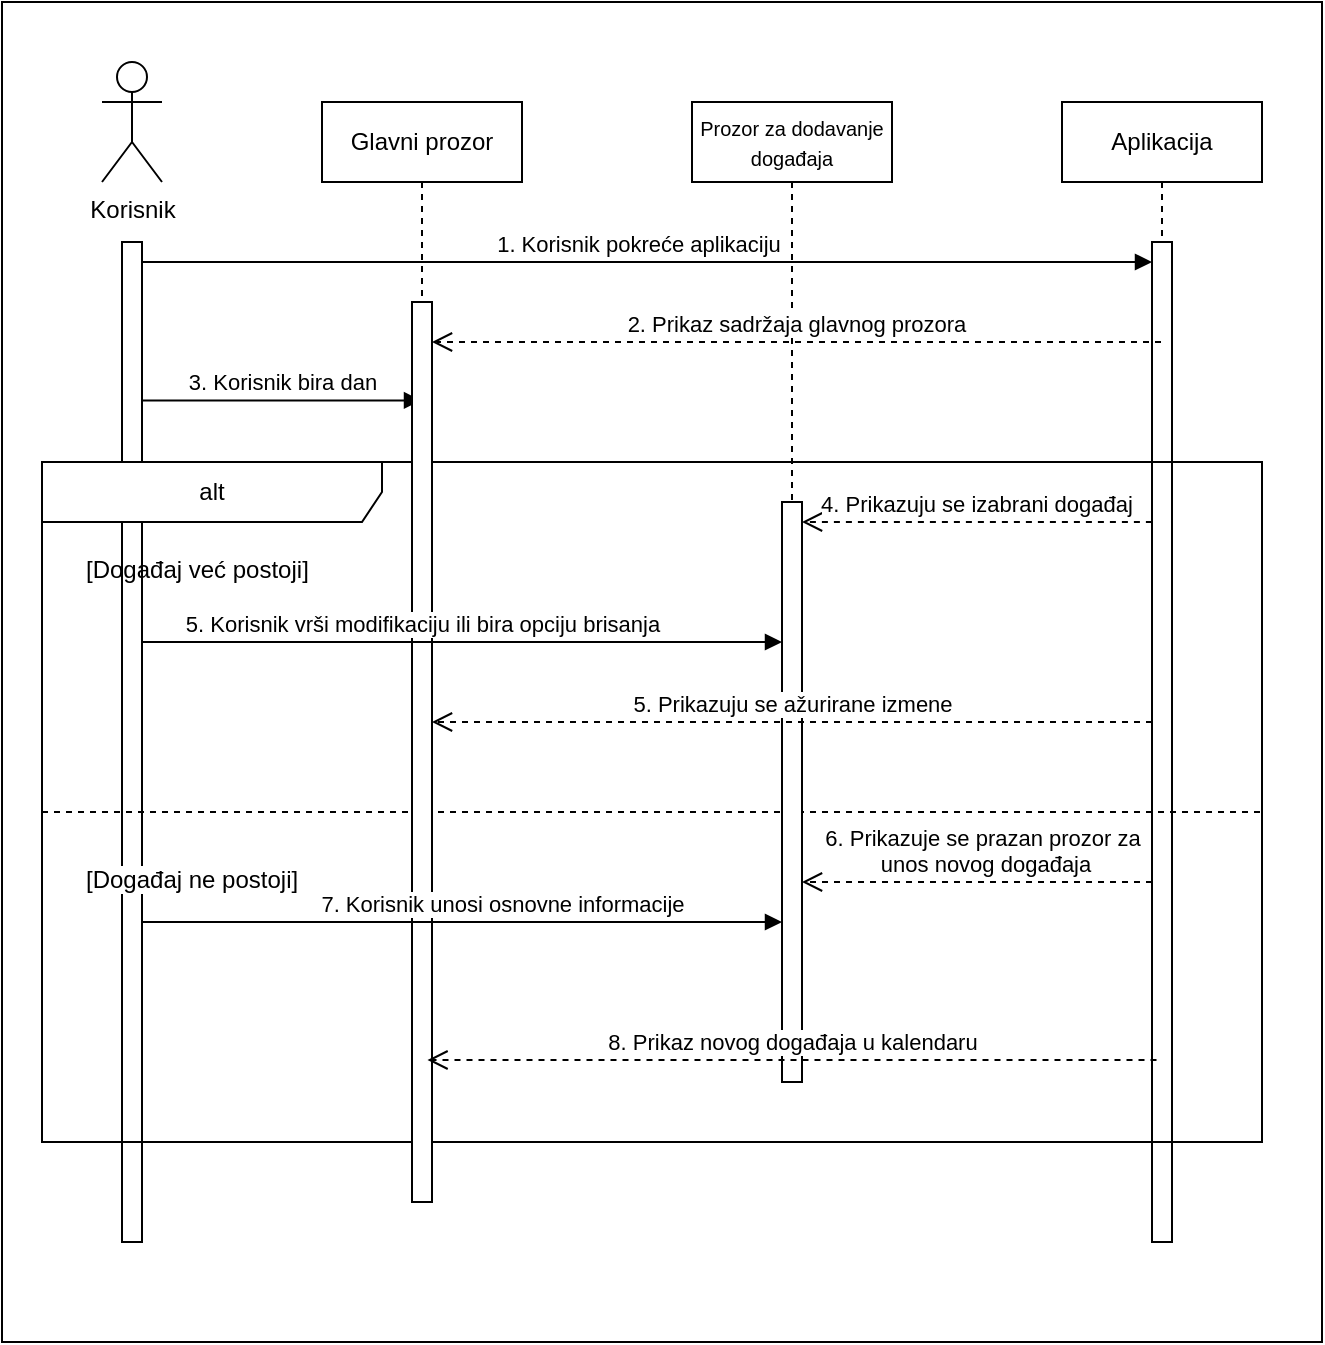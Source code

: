 <mxfile version="22.1.4" type="device">
  <diagram name="Page-1" id="UiXIXk1-inkHqsNSg-rq">
    <mxGraphModel dx="1526" dy="788" grid="1" gridSize="10" guides="1" tooltips="1" connect="1" arrows="1" fold="1" page="1" pageScale="1" pageWidth="850" pageHeight="1100" math="0" shadow="0">
      <root>
        <mxCell id="0" />
        <mxCell id="1" parent="0" />
        <mxCell id="VgmjnQRfWMadjgTwWMzj-30" value="" style="rounded=0;whiteSpace=wrap;html=1;fillColor=default;" vertex="1" parent="1">
          <mxGeometry x="80" y="20" width="660" height="670" as="geometry" />
        </mxCell>
        <mxCell id="VgmjnQRfWMadjgTwWMzj-1" value="Korisnik" style="shape=umlActor;verticalLabelPosition=bottom;verticalAlign=top;html=1;" vertex="1" parent="1">
          <mxGeometry x="130" y="50" width="30" height="60" as="geometry" />
        </mxCell>
        <mxCell id="VgmjnQRfWMadjgTwWMzj-5" value="Glavni prozor" style="shape=umlLifeline;perimeter=lifelinePerimeter;whiteSpace=wrap;html=1;container=1;dropTarget=0;collapsible=0;recursiveResize=0;outlineConnect=0;portConstraint=eastwest;newEdgeStyle={&quot;curved&quot;:0,&quot;rounded&quot;:0};" vertex="1" parent="1">
          <mxGeometry x="240" y="70" width="100" height="500" as="geometry" />
        </mxCell>
        <mxCell id="VgmjnQRfWMadjgTwWMzj-11" value="1. Korisnik pokreće aplikaciju" style="html=1;verticalAlign=bottom;endArrow=block;curved=0;rounded=0;" edge="1" parent="VgmjnQRfWMadjgTwWMzj-5" target="VgmjnQRfWMadjgTwWMzj-10">
          <mxGeometry x="-0.019" width="80" relative="1" as="geometry">
            <mxPoint x="-90" y="80" as="sourcePoint" />
            <mxPoint x="390" y="80" as="targetPoint" />
            <mxPoint as="offset" />
          </mxGeometry>
        </mxCell>
        <mxCell id="VgmjnQRfWMadjgTwWMzj-7" value="&lt;font style=&quot;font-size: 10px;&quot;&gt;Prozor za dodavanje događaja&lt;/font&gt;" style="shape=umlLifeline;perimeter=lifelinePerimeter;whiteSpace=wrap;html=1;container=1;dropTarget=0;collapsible=0;recursiveResize=0;outlineConnect=0;portConstraint=eastwest;newEdgeStyle={&quot;curved&quot;:0,&quot;rounded&quot;:0};" vertex="1" parent="1">
          <mxGeometry x="425" y="70" width="100" height="480" as="geometry" />
        </mxCell>
        <mxCell id="VgmjnQRfWMadjgTwWMzj-8" value="Aplikacija" style="shape=umlLifeline;perimeter=lifelinePerimeter;whiteSpace=wrap;html=1;container=1;dropTarget=0;collapsible=0;recursiveResize=0;outlineConnect=0;portConstraint=eastwest;newEdgeStyle={&quot;curved&quot;:0,&quot;rounded&quot;:0};" vertex="1" parent="1">
          <mxGeometry x="610" y="70" width="100" height="570" as="geometry" />
        </mxCell>
        <mxCell id="VgmjnQRfWMadjgTwWMzj-10" value="" style="html=1;points=[[0,0,0,0,5],[0,1,0,0,-5],[1,0,0,0,5],[1,1,0,0,-5]];perimeter=orthogonalPerimeter;outlineConnect=0;targetShapes=umlLifeline;portConstraint=eastwest;newEdgeStyle={&quot;curved&quot;:0,&quot;rounded&quot;:0};" vertex="1" parent="VgmjnQRfWMadjgTwWMzj-8">
          <mxGeometry x="45" y="70" width="10" height="500" as="geometry" />
        </mxCell>
        <mxCell id="VgmjnQRfWMadjgTwWMzj-9" value="" style="html=1;points=[[0,0,0,0,5],[0,1,0,0,-5],[1,0,0,0,5],[1,1,0,0,-5]];perimeter=orthogonalPerimeter;outlineConnect=0;targetShapes=umlLifeline;portConstraint=eastwest;newEdgeStyle={&quot;curved&quot;:0,&quot;rounded&quot;:0};" vertex="1" parent="1">
          <mxGeometry x="140" y="140" width="10" height="500" as="geometry" />
        </mxCell>
        <mxCell id="VgmjnQRfWMadjgTwWMzj-12" value="2. Prikaz sadržaja glavnog prozora" style="html=1;verticalAlign=bottom;endArrow=open;dashed=1;endSize=8;curved=0;rounded=0;" edge="1" parent="1" target="VgmjnQRfWMadjgTwWMzj-15">
          <mxGeometry relative="1" as="geometry">
            <mxPoint x="659.5" y="190" as="sourcePoint" />
            <mxPoint x="310" y="190" as="targetPoint" />
          </mxGeometry>
        </mxCell>
        <mxCell id="VgmjnQRfWMadjgTwWMzj-14" value="3. Korisnik bira dan" style="html=1;verticalAlign=bottom;endArrow=block;curved=0;rounded=0;" edge="1" parent="1" target="VgmjnQRfWMadjgTwWMzj-5">
          <mxGeometry x="-0.007" width="80" relative="1" as="geometry">
            <mxPoint x="150" y="219.23" as="sourcePoint" />
            <mxPoint x="260" y="220" as="targetPoint" />
            <mxPoint as="offset" />
          </mxGeometry>
        </mxCell>
        <mxCell id="VgmjnQRfWMadjgTwWMzj-16" value="alt" style="shape=umlFrame;whiteSpace=wrap;html=1;pointerEvents=0;recursiveResize=0;container=1;collapsible=0;width=170;" vertex="1" parent="1">
          <mxGeometry x="100" y="250" width="610" height="340" as="geometry" />
        </mxCell>
        <mxCell id="VgmjnQRfWMadjgTwWMzj-17" value="[Događaj već postoji]" style="text;html=1;" vertex="1" parent="VgmjnQRfWMadjgTwWMzj-16">
          <mxGeometry width="100" height="20" relative="1" as="geometry">
            <mxPoint x="20" y="40" as="offset" />
          </mxGeometry>
        </mxCell>
        <mxCell id="VgmjnQRfWMadjgTwWMzj-18" value="[Događaj ne postoji]" style="line;strokeWidth=1;dashed=1;labelPosition=center;verticalLabelPosition=bottom;align=left;verticalAlign=top;spacingLeft=20;spacingTop=15;html=1;whiteSpace=wrap;" vertex="1" parent="VgmjnQRfWMadjgTwWMzj-16">
          <mxGeometry y="170" width="610" height="10" as="geometry" />
        </mxCell>
        <mxCell id="VgmjnQRfWMadjgTwWMzj-20" value="4. Prikazuju se izabrani događaj" style="html=1;verticalAlign=bottom;endArrow=open;dashed=1;endSize=8;curved=0;rounded=0;" edge="1" parent="VgmjnQRfWMadjgTwWMzj-16" target="VgmjnQRfWMadjgTwWMzj-22">
          <mxGeometry relative="1" as="geometry">
            <mxPoint x="554.95" y="30.0" as="sourcePoint" />
            <mxPoint x="369.998" y="30.0" as="targetPoint" />
          </mxGeometry>
        </mxCell>
        <mxCell id="VgmjnQRfWMadjgTwWMzj-22" value="" style="html=1;points=[[0,0,0,0,5],[0,1,0,0,-5],[1,0,0,0,5],[1,1,0,0,-5]];perimeter=orthogonalPerimeter;outlineConnect=0;targetShapes=umlLifeline;portConstraint=eastwest;newEdgeStyle={&quot;curved&quot;:0,&quot;rounded&quot;:0};" vertex="1" parent="VgmjnQRfWMadjgTwWMzj-16">
          <mxGeometry x="370" y="20" width="10" height="290" as="geometry" />
        </mxCell>
        <mxCell id="VgmjnQRfWMadjgTwWMzj-15" value="" style="html=1;points=[[0,0,0,0,5],[0,1,0,0,-5],[1,0,0,0,5],[1,1,0,0,-5]];perimeter=orthogonalPerimeter;outlineConnect=0;targetShapes=umlLifeline;portConstraint=eastwest;newEdgeStyle={&quot;curved&quot;:0,&quot;rounded&quot;:0};" vertex="1" parent="VgmjnQRfWMadjgTwWMzj-16">
          <mxGeometry x="185" y="-80" width="10" height="450" as="geometry" />
        </mxCell>
        <mxCell id="VgmjnQRfWMadjgTwWMzj-23" value="5. Korisnik vrši modifikaciju ili bira opciju brisanja" style="html=1;verticalAlign=bottom;endArrow=block;curved=0;rounded=0;" edge="1" parent="VgmjnQRfWMadjgTwWMzj-16">
          <mxGeometry x="-0.125" width="80" relative="1" as="geometry">
            <mxPoint x="50" y="90" as="sourcePoint" />
            <mxPoint x="370" y="90" as="targetPoint" />
            <mxPoint as="offset" />
          </mxGeometry>
        </mxCell>
        <mxCell id="VgmjnQRfWMadjgTwWMzj-24" value="5. Prikazuju se ažurirane izmene" style="html=1;verticalAlign=bottom;endArrow=open;dashed=1;endSize=8;curved=0;rounded=0;" edge="1" parent="VgmjnQRfWMadjgTwWMzj-16">
          <mxGeometry relative="1" as="geometry">
            <mxPoint x="555" y="130" as="sourcePoint" />
            <mxPoint x="195.0" y="130" as="targetPoint" />
          </mxGeometry>
        </mxCell>
        <mxCell id="VgmjnQRfWMadjgTwWMzj-26" value="6. Prikazuje se prazan prozor za&lt;br&gt;&amp;nbsp;unos novog događaja" style="html=1;verticalAlign=bottom;endArrow=open;dashed=1;endSize=8;curved=0;rounded=0;" edge="1" parent="VgmjnQRfWMadjgTwWMzj-16">
          <mxGeometry x="-0.029" relative="1" as="geometry">
            <mxPoint x="555" y="210" as="sourcePoint" />
            <mxPoint x="380" y="210" as="targetPoint" />
            <mxPoint as="offset" />
          </mxGeometry>
        </mxCell>
        <mxCell id="VgmjnQRfWMadjgTwWMzj-28" value="7. Korisnik unosi osnovne informacije" style="html=1;verticalAlign=bottom;endArrow=block;curved=0;rounded=0;" edge="1" parent="VgmjnQRfWMadjgTwWMzj-16">
          <mxGeometry x="0.125" width="80" relative="1" as="geometry">
            <mxPoint x="50" y="230" as="sourcePoint" />
            <mxPoint x="370" y="230" as="targetPoint" />
            <mxPoint as="offset" />
          </mxGeometry>
        </mxCell>
        <mxCell id="VgmjnQRfWMadjgTwWMzj-29" value="8. Prikaz novog događaja u kalendaru" style="html=1;verticalAlign=bottom;endArrow=open;dashed=1;endSize=8;curved=0;rounded=0;" edge="1" parent="VgmjnQRfWMadjgTwWMzj-16">
          <mxGeometry relative="1" as="geometry">
            <mxPoint x="557.25" y="299.0" as="sourcePoint" />
            <mxPoint x="192.75" y="299.0" as="targetPoint" />
          </mxGeometry>
        </mxCell>
      </root>
    </mxGraphModel>
  </diagram>
</mxfile>
